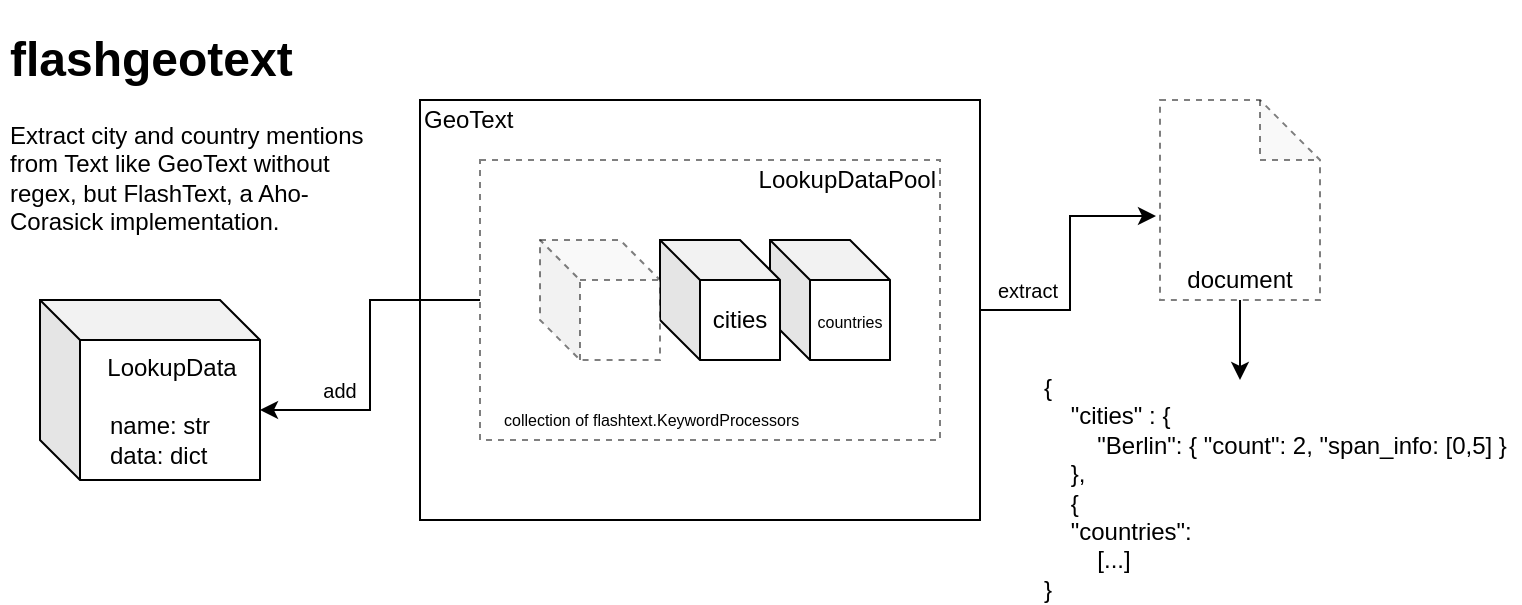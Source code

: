 <mxfile version="12.7.4" type="device"><diagram id="j8020GCeVk_ofG9oEZcv" name="Page-1"><mxGraphModel dx="1426" dy="869" grid="1" gridSize="10" guides="1" tooltips="1" connect="1" arrows="1" fold="1" page="1" pageScale="1" pageWidth="850" pageHeight="1100" math="0" shadow="0"><root><mxCell id="0"/><mxCell id="1" parent="0"/><mxCell id="EdxBmAaJJHk7mSEzn7RM-28" style="edgeStyle=orthogonalEdgeStyle;rounded=0;orthogonalLoop=1;jettySize=auto;html=1;exitX=1;exitY=0.5;exitDx=0;exitDy=0;entryX=-0.025;entryY=0.58;entryDx=0;entryDy=0;entryPerimeter=0;" edge="1" parent="1" source="EdxBmAaJJHk7mSEzn7RM-3" target="EdxBmAaJJHk7mSEzn7RM-26"><mxGeometry relative="1" as="geometry"/></mxCell><mxCell id="EdxBmAaJJHk7mSEzn7RM-3" value="" style="rounded=0;whiteSpace=wrap;html=1;" vertex="1" parent="1"><mxGeometry x="230" y="60" width="280" height="210" as="geometry"/></mxCell><mxCell id="EdxBmAaJJHk7mSEzn7RM-23" value="" style="rounded=0;whiteSpace=wrap;html=1;opacity=50;dashed=1;" vertex="1" parent="1"><mxGeometry x="260" y="90" width="230" height="140" as="geometry"/></mxCell><mxCell id="EdxBmAaJJHk7mSEzn7RM-1" value="" style="shape=cube;whiteSpace=wrap;html=1;boundedLbl=1;backgroundOutline=1;darkOpacity=0.05;darkOpacity2=0.1;" vertex="1" parent="1"><mxGeometry x="40" y="160" width="110" height="90" as="geometry"/></mxCell><mxCell id="EdxBmAaJJHk7mSEzn7RM-5" value="" style="shape=cube;whiteSpace=wrap;html=1;boundedLbl=1;backgroundOutline=1;darkOpacity=0.05;darkOpacity2=0.1;" vertex="1" parent="1"><mxGeometry x="405" y="130" width="60" height="60" as="geometry"/></mxCell><mxCell id="EdxBmAaJJHk7mSEzn7RM-8" value="&lt;div align=&quot;right&quot;&gt;LookupDataPool&lt;/div&gt;" style="text;html=1;strokeColor=none;fillColor=none;align=right;verticalAlign=middle;whiteSpace=wrap;rounded=0;" vertex="1" parent="1"><mxGeometry x="410" y="90" width="80" height="20" as="geometry"/></mxCell><mxCell id="EdxBmAaJJHk7mSEzn7RM-9" value="&lt;div align=&quot;left&quot;&gt;GeoText&lt;/div&gt;" style="text;html=1;strokeColor=none;fillColor=none;align=left;verticalAlign=middle;whiteSpace=wrap;rounded=0;rotation=0;" vertex="1" parent="1"><mxGeometry x="230" y="60" width="80" height="20" as="geometry"/></mxCell><mxCell id="EdxBmAaJJHk7mSEzn7RM-10" value="&lt;h1&gt;flashgeotext&lt;/h1&gt;&lt;p&gt;Extract city and country mentions from Text like GeoText without regex, but FlashText, a Aho-Corasick implementation.&lt;/p&gt;" style="text;html=1;strokeColor=none;fillColor=none;spacing=5;spacingTop=-20;whiteSpace=wrap;overflow=hidden;rounded=0;" vertex="1" parent="1"><mxGeometry x="20" y="20" width="190" height="120" as="geometry"/></mxCell><mxCell id="EdxBmAaJJHk7mSEzn7RM-12" value="&lt;div&gt;name: str&lt;/div&gt;&lt;div align=&quot;left&quot;&gt;data: dict&lt;br&gt;&lt;/div&gt;" style="text;html=1;strokeColor=none;fillColor=none;align=center;verticalAlign=middle;whiteSpace=wrap;rounded=0;" vertex="1" parent="1"><mxGeometry x="70" y="220" width="60" height="20" as="geometry"/></mxCell><mxCell id="EdxBmAaJJHk7mSEzn7RM-13" value="&lt;div align=&quot;center&quot;&gt;LookupData&lt;/div&gt;" style="text;html=1;strokeColor=none;fillColor=none;align=center;verticalAlign=middle;whiteSpace=wrap;rounded=0;" vertex="1" parent="1"><mxGeometry x="66" y="184" width="80" height="20" as="geometry"/></mxCell><mxCell id="EdxBmAaJJHk7mSEzn7RM-6" value="" style="shape=cube;whiteSpace=wrap;html=1;boundedLbl=1;backgroundOutline=1;darkOpacity=0.05;darkOpacity2=0.1;" vertex="1" parent="1"><mxGeometry x="350" y="130" width="60" height="60" as="geometry"/></mxCell><mxCell id="EdxBmAaJJHk7mSEzn7RM-17" style="edgeStyle=orthogonalEdgeStyle;rounded=0;orthogonalLoop=1;jettySize=auto;html=1;entryX=0;entryY=0;entryDx=110;entryDy=55;entryPerimeter=0;" edge="1" parent="1" source="EdxBmAaJJHk7mSEzn7RM-23" target="EdxBmAaJJHk7mSEzn7RM-1"><mxGeometry relative="1" as="geometry"><mxPoint x="240" y="300" as="targetPoint"/></mxGeometry></mxCell><mxCell id="EdxBmAaJJHk7mSEzn7RM-18" value="&lt;font style=&quot;font-size: 10px&quot;&gt;add&lt;/font&gt;" style="text;html=1;strokeColor=none;fillColor=none;align=center;verticalAlign=middle;whiteSpace=wrap;rounded=0;opacity=50;" vertex="1" parent="1"><mxGeometry x="170" y="195" width="40" height="20" as="geometry"/></mxCell><mxCell id="EdxBmAaJJHk7mSEzn7RM-20" value="cities" style="text;html=1;strokeColor=none;fillColor=none;align=center;verticalAlign=middle;whiteSpace=wrap;rounded=0;opacity=50;" vertex="1" parent="1"><mxGeometry x="370" y="160" width="40" height="20" as="geometry"/></mxCell><mxCell id="EdxBmAaJJHk7mSEzn7RM-21" value="&lt;font style=&quot;font-size: 8px&quot;&gt;countries&lt;/font&gt;" style="text;html=1;strokeColor=none;fillColor=none;align=center;verticalAlign=middle;whiteSpace=wrap;rounded=0;opacity=50;" vertex="1" parent="1"><mxGeometry x="425" y="160" width="40" height="20" as="geometry"/></mxCell><mxCell id="EdxBmAaJJHk7mSEzn7RM-24" style="edgeStyle=orthogonalEdgeStyle;rounded=0;orthogonalLoop=1;jettySize=auto;html=1;exitX=0.5;exitY=1;exitDx=0;exitDy=0;" edge="1" parent="1" source="EdxBmAaJJHk7mSEzn7RM-23" target="EdxBmAaJJHk7mSEzn7RM-23"><mxGeometry relative="1" as="geometry"/></mxCell><mxCell id="EdxBmAaJJHk7mSEzn7RM-16" value="" style="shape=cube;whiteSpace=wrap;html=1;boundedLbl=1;backgroundOutline=1;darkOpacity=0.05;darkOpacity2=0.1;opacity=50;dashed=1;" vertex="1" parent="1"><mxGeometry x="290" y="130" width="60" height="60" as="geometry"/></mxCell><mxCell id="EdxBmAaJJHk7mSEzn7RM-25" value="&lt;div style=&quot;font-size: 8px&quot; align=&quot;left&quot;&gt;&lt;font style=&quot;font-size: 8px&quot;&gt;collection of flashtext.KeywordProcessors&lt;/font&gt;&lt;/div&gt;" style="text;html=1;strokeColor=none;fillColor=none;align=left;verticalAlign=middle;whiteSpace=wrap;rounded=0;" vertex="1" parent="1"><mxGeometry x="270" y="210" width="215" height="20" as="geometry"/></mxCell><mxCell id="EdxBmAaJJHk7mSEzn7RM-26" value="" style="shape=note;whiteSpace=wrap;html=1;backgroundOutline=1;darkOpacity=0.05;dashed=1;opacity=50;" vertex="1" parent="1"><mxGeometry x="600" y="60" width="80" height="100" as="geometry"/></mxCell><mxCell id="EdxBmAaJJHk7mSEzn7RM-31" style="edgeStyle=orthogonalEdgeStyle;rounded=0;orthogonalLoop=1;jettySize=auto;html=1;exitX=0.5;exitY=1;exitDx=0;exitDy=0;" edge="1" parent="1" source="EdxBmAaJJHk7mSEzn7RM-27"><mxGeometry relative="1" as="geometry"><mxPoint x="640" y="200" as="targetPoint"/></mxGeometry></mxCell><mxCell id="EdxBmAaJJHk7mSEzn7RM-27" value="document" style="text;html=1;strokeColor=none;fillColor=none;align=center;verticalAlign=middle;whiteSpace=wrap;rounded=0;opacity=50;" vertex="1" parent="1"><mxGeometry x="620" y="140" width="40" height="20" as="geometry"/></mxCell><mxCell id="EdxBmAaJJHk7mSEzn7RM-29" value="&lt;font style=&quot;font-size: 10px&quot;&gt;extract&lt;/font&gt;" style="text;html=1;strokeColor=none;fillColor=none;align=center;verticalAlign=middle;whiteSpace=wrap;rounded=0;opacity=50;" vertex="1" parent="1"><mxGeometry x="514" y="145" width="40" height="20" as="geometry"/></mxCell><mxCell id="EdxBmAaJJHk7mSEzn7RM-32" value="&lt;div align=&quot;left&quot;&gt;{&lt;/div&gt;&lt;div align=&quot;left&quot;&gt;&amp;nbsp;&amp;nbsp;&amp;nbsp; &quot;cities&quot; : {&lt;/div&gt;&lt;div align=&quot;left&quot;&gt;&amp;nbsp;&amp;nbsp;&amp;nbsp;&amp;nbsp;&amp;nbsp;&amp;nbsp;&amp;nbsp; &quot;Berlin&quot;: { &quot;count&quot;: 2, &quot;span_info: [0,5] }&lt;/div&gt;&lt;div align=&quot;left&quot;&gt;&amp;nbsp;&amp;nbsp;&amp;nbsp; },&lt;/div&gt;&lt;div align=&quot;left&quot;&gt;&amp;nbsp;&amp;nbsp;&amp;nbsp; {&lt;/div&gt;&lt;div align=&quot;left&quot;&gt;&amp;nbsp;&amp;nbsp;&amp;nbsp; &quot;countries&quot;: &lt;br&gt;&lt;/div&gt;&lt;div align=&quot;left&quot;&gt;&amp;nbsp;&amp;nbsp;&amp;nbsp;&amp;nbsp;&amp;nbsp;&amp;nbsp;&amp;nbsp; [...]&lt;/div&gt;&lt;div align=&quot;left&quot;&gt;}&lt;br&gt;&lt;/div&gt;" style="text;html=1;strokeColor=none;fillColor=none;align=left;verticalAlign=middle;whiteSpace=wrap;rounded=0;dashed=1;opacity=50;" vertex="1" parent="1"><mxGeometry x="540" y="204" width="240" height="100" as="geometry"/></mxCell></root></mxGraphModel></diagram></mxfile>

